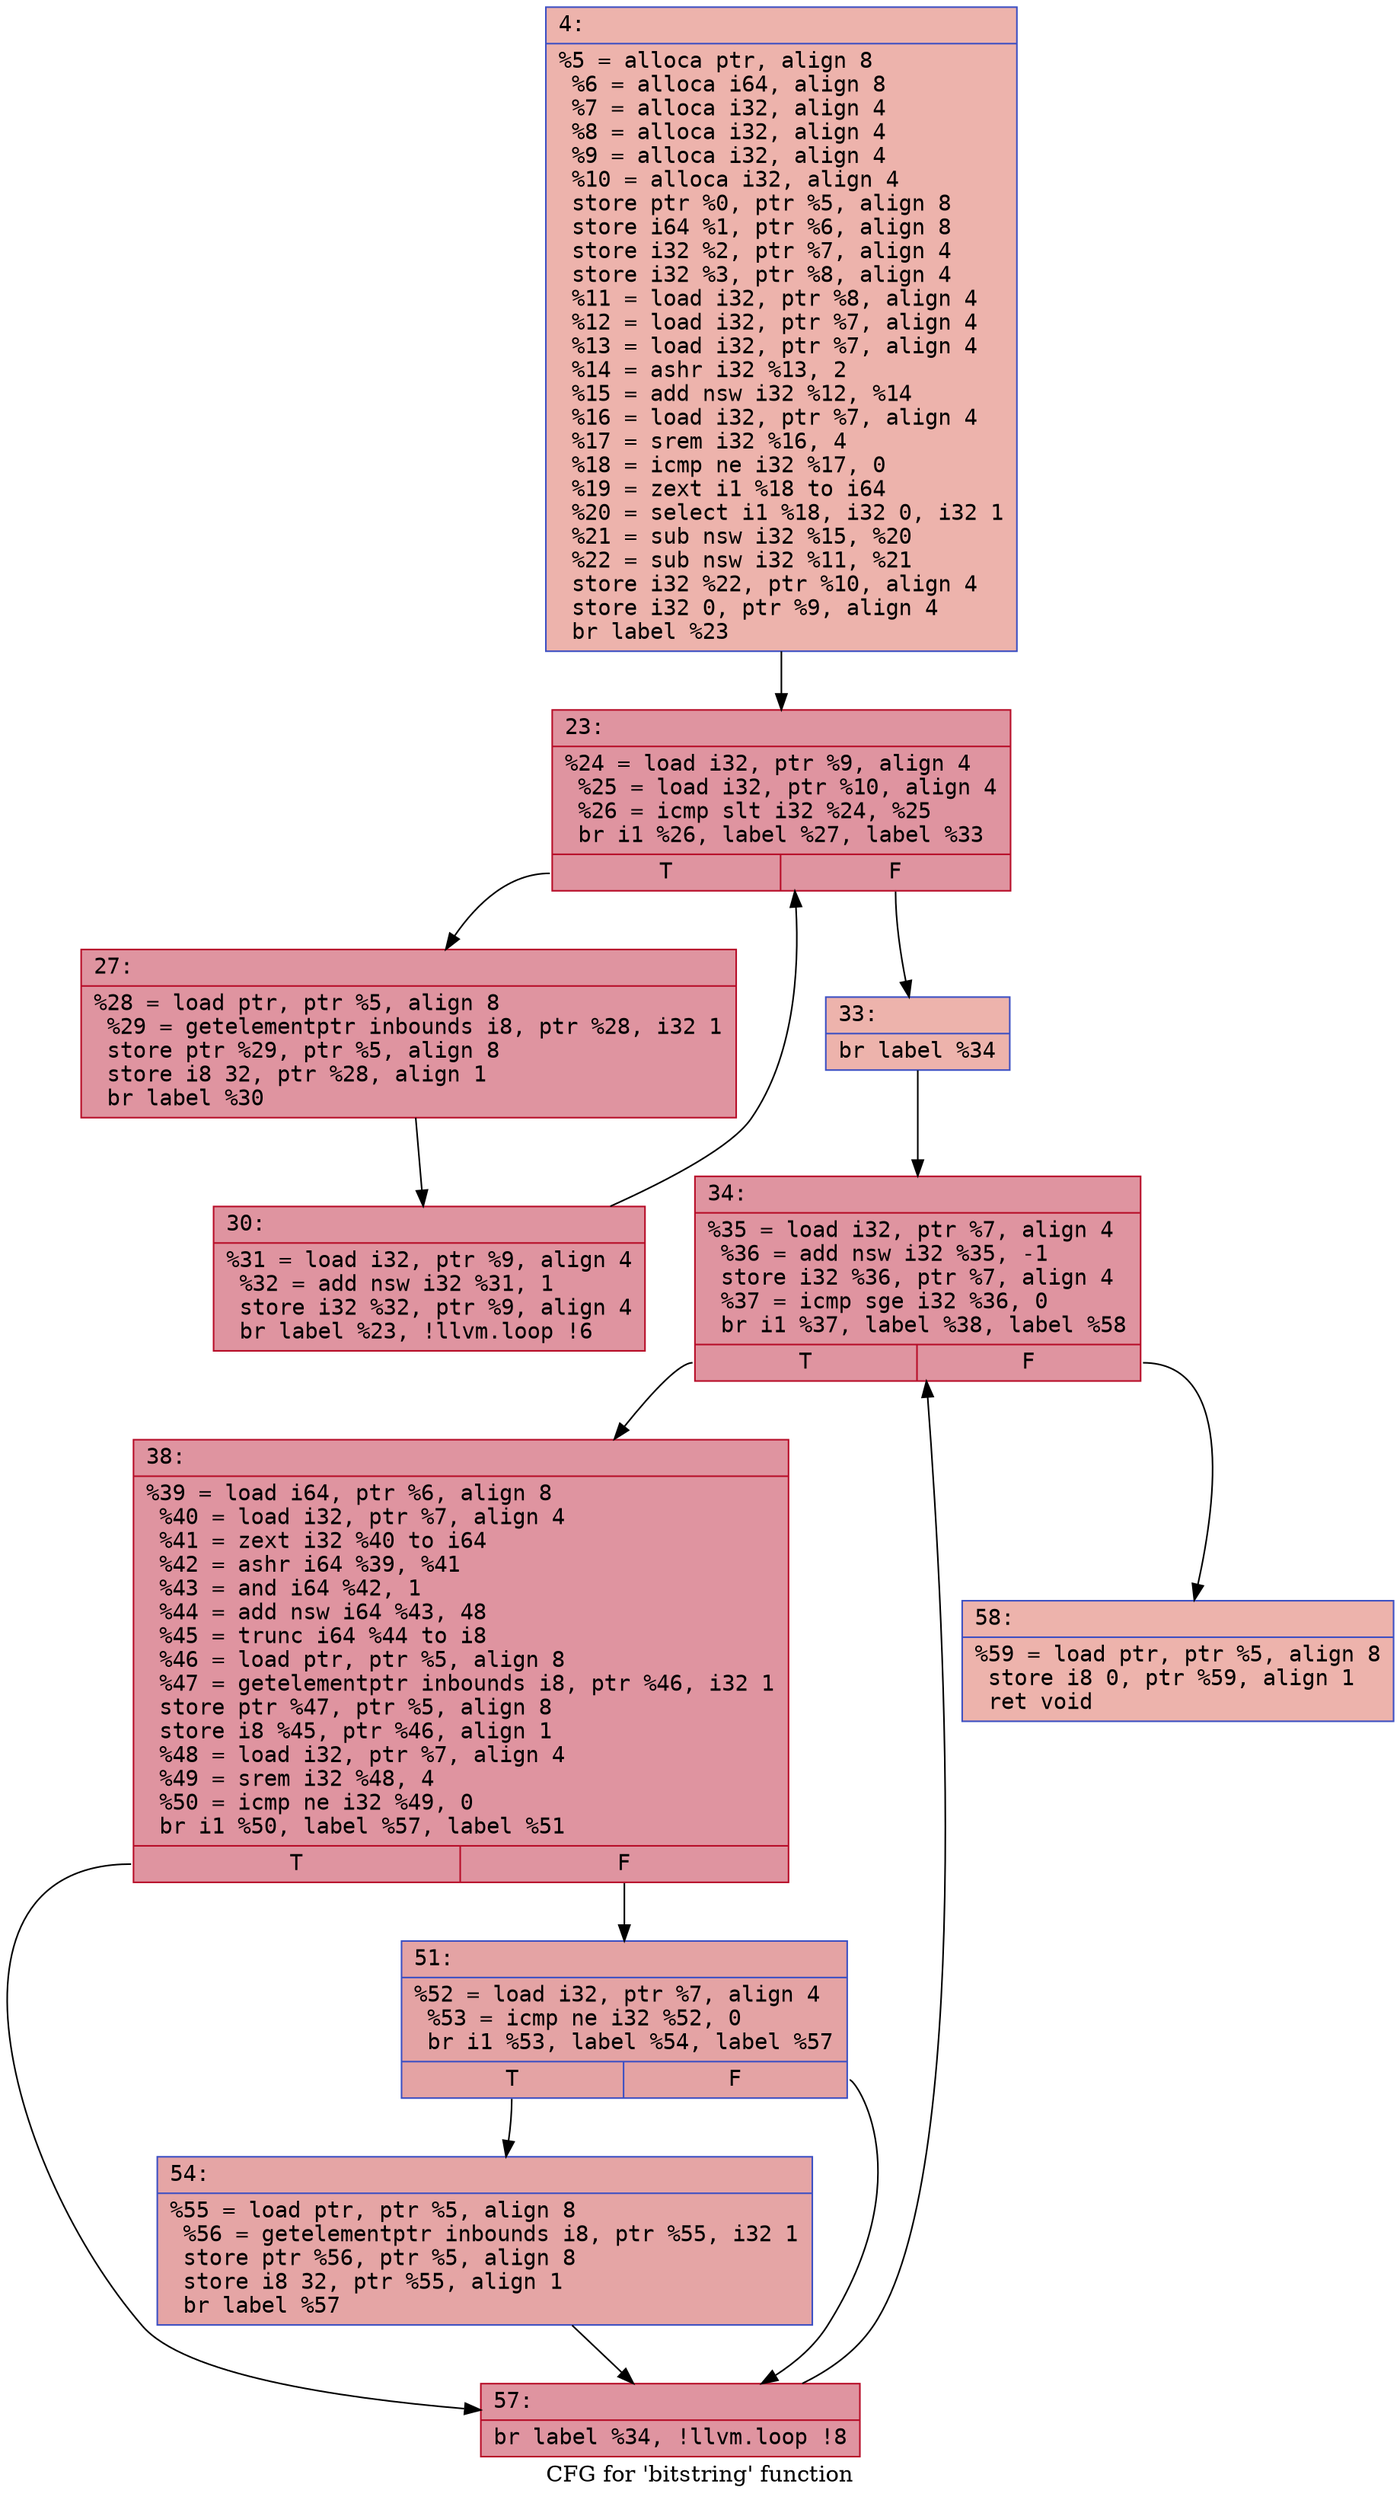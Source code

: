 digraph "CFG for 'bitstring' function" {
	label="CFG for 'bitstring' function";

	Node0x600001695ef0 [shape=record,color="#3d50c3ff", style=filled, fillcolor="#d6524470" fontname="Courier",label="{4:\l|  %5 = alloca ptr, align 8\l  %6 = alloca i64, align 8\l  %7 = alloca i32, align 4\l  %8 = alloca i32, align 4\l  %9 = alloca i32, align 4\l  %10 = alloca i32, align 4\l  store ptr %0, ptr %5, align 8\l  store i64 %1, ptr %6, align 8\l  store i32 %2, ptr %7, align 4\l  store i32 %3, ptr %8, align 4\l  %11 = load i32, ptr %8, align 4\l  %12 = load i32, ptr %7, align 4\l  %13 = load i32, ptr %7, align 4\l  %14 = ashr i32 %13, 2\l  %15 = add nsw i32 %12, %14\l  %16 = load i32, ptr %7, align 4\l  %17 = srem i32 %16, 4\l  %18 = icmp ne i32 %17, 0\l  %19 = zext i1 %18 to i64\l  %20 = select i1 %18, i32 0, i32 1\l  %21 = sub nsw i32 %15, %20\l  %22 = sub nsw i32 %11, %21\l  store i32 %22, ptr %10, align 4\l  store i32 0, ptr %9, align 4\l  br label %23\l}"];
	Node0x600001695ef0 -> Node0x600001695ea0[tooltip="4 -> 23\nProbability 100.00%" ];
	Node0x600001695ea0 [shape=record,color="#b70d28ff", style=filled, fillcolor="#b70d2870" fontname="Courier",label="{23:\l|  %24 = load i32, ptr %9, align 4\l  %25 = load i32, ptr %10, align 4\l  %26 = icmp slt i32 %24, %25\l  br i1 %26, label %27, label %33\l|{<s0>T|<s1>F}}"];
	Node0x600001695ea0:s0 -> Node0x600001695f40[tooltip="23 -> 27\nProbability 96.88%" ];
	Node0x600001695ea0:s1 -> Node0x600001695fe0[tooltip="23 -> 33\nProbability 3.12%" ];
	Node0x600001695f40 [shape=record,color="#b70d28ff", style=filled, fillcolor="#b70d2870" fontname="Courier",label="{27:\l|  %28 = load ptr, ptr %5, align 8\l  %29 = getelementptr inbounds i8, ptr %28, i32 1\l  store ptr %29, ptr %5, align 8\l  store i8 32, ptr %28, align 1\l  br label %30\l}"];
	Node0x600001695f40 -> Node0x600001695f90[tooltip="27 -> 30\nProbability 100.00%" ];
	Node0x600001695f90 [shape=record,color="#b70d28ff", style=filled, fillcolor="#b70d2870" fontname="Courier",label="{30:\l|  %31 = load i32, ptr %9, align 4\l  %32 = add nsw i32 %31, 1\l  store i32 %32, ptr %9, align 4\l  br label %23, !llvm.loop !6\l}"];
	Node0x600001695f90 -> Node0x600001695ea0[tooltip="30 -> 23\nProbability 100.00%" ];
	Node0x600001695fe0 [shape=record,color="#3d50c3ff", style=filled, fillcolor="#d6524470" fontname="Courier",label="{33:\l|  br label %34\l}"];
	Node0x600001695fe0 -> Node0x600001696030[tooltip="33 -> 34\nProbability 100.00%" ];
	Node0x600001696030 [shape=record,color="#b70d28ff", style=filled, fillcolor="#b70d2870" fontname="Courier",label="{34:\l|  %35 = load i32, ptr %7, align 4\l  %36 = add nsw i32 %35, -1\l  store i32 %36, ptr %7, align 4\l  %37 = icmp sge i32 %36, 0\l  br i1 %37, label %38, label %58\l|{<s0>T|<s1>F}}"];
	Node0x600001696030:s0 -> Node0x600001696080[tooltip="34 -> 38\nProbability 96.88%" ];
	Node0x600001696030:s1 -> Node0x6000016961c0[tooltip="34 -> 58\nProbability 3.12%" ];
	Node0x600001696080 [shape=record,color="#b70d28ff", style=filled, fillcolor="#b70d2870" fontname="Courier",label="{38:\l|  %39 = load i64, ptr %6, align 8\l  %40 = load i32, ptr %7, align 4\l  %41 = zext i32 %40 to i64\l  %42 = ashr i64 %39, %41\l  %43 = and i64 %42, 1\l  %44 = add nsw i64 %43, 48\l  %45 = trunc i64 %44 to i8\l  %46 = load ptr, ptr %5, align 8\l  %47 = getelementptr inbounds i8, ptr %46, i32 1\l  store ptr %47, ptr %5, align 8\l  store i8 %45, ptr %46, align 1\l  %48 = load i32, ptr %7, align 4\l  %49 = srem i32 %48, 4\l  %50 = icmp ne i32 %49, 0\l  br i1 %50, label %57, label %51\l|{<s0>T|<s1>F}}"];
	Node0x600001696080:s0 -> Node0x600001696170[tooltip="38 -> 57\nProbability 62.50%" ];
	Node0x600001696080:s1 -> Node0x6000016960d0[tooltip="38 -> 51\nProbability 37.50%" ];
	Node0x6000016960d0 [shape=record,color="#3d50c3ff", style=filled, fillcolor="#c32e3170" fontname="Courier",label="{51:\l|  %52 = load i32, ptr %7, align 4\l  %53 = icmp ne i32 %52, 0\l  br i1 %53, label %54, label %57\l|{<s0>T|<s1>F}}"];
	Node0x6000016960d0:s0 -> Node0x600001696120[tooltip="51 -> 54\nProbability 62.50%" ];
	Node0x6000016960d0:s1 -> Node0x600001696170[tooltip="51 -> 57\nProbability 37.50%" ];
	Node0x600001696120 [shape=record,color="#3d50c3ff", style=filled, fillcolor="#c5333470" fontname="Courier",label="{54:\l|  %55 = load ptr, ptr %5, align 8\l  %56 = getelementptr inbounds i8, ptr %55, i32 1\l  store ptr %56, ptr %5, align 8\l  store i8 32, ptr %55, align 1\l  br label %57\l}"];
	Node0x600001696120 -> Node0x600001696170[tooltip="54 -> 57\nProbability 100.00%" ];
	Node0x600001696170 [shape=record,color="#b70d28ff", style=filled, fillcolor="#b70d2870" fontname="Courier",label="{57:\l|  br label %34, !llvm.loop !8\l}"];
	Node0x600001696170 -> Node0x600001696030[tooltip="57 -> 34\nProbability 100.00%" ];
	Node0x6000016961c0 [shape=record,color="#3d50c3ff", style=filled, fillcolor="#d6524470" fontname="Courier",label="{58:\l|  %59 = load ptr, ptr %5, align 8\l  store i8 0, ptr %59, align 1\l  ret void\l}"];
}
